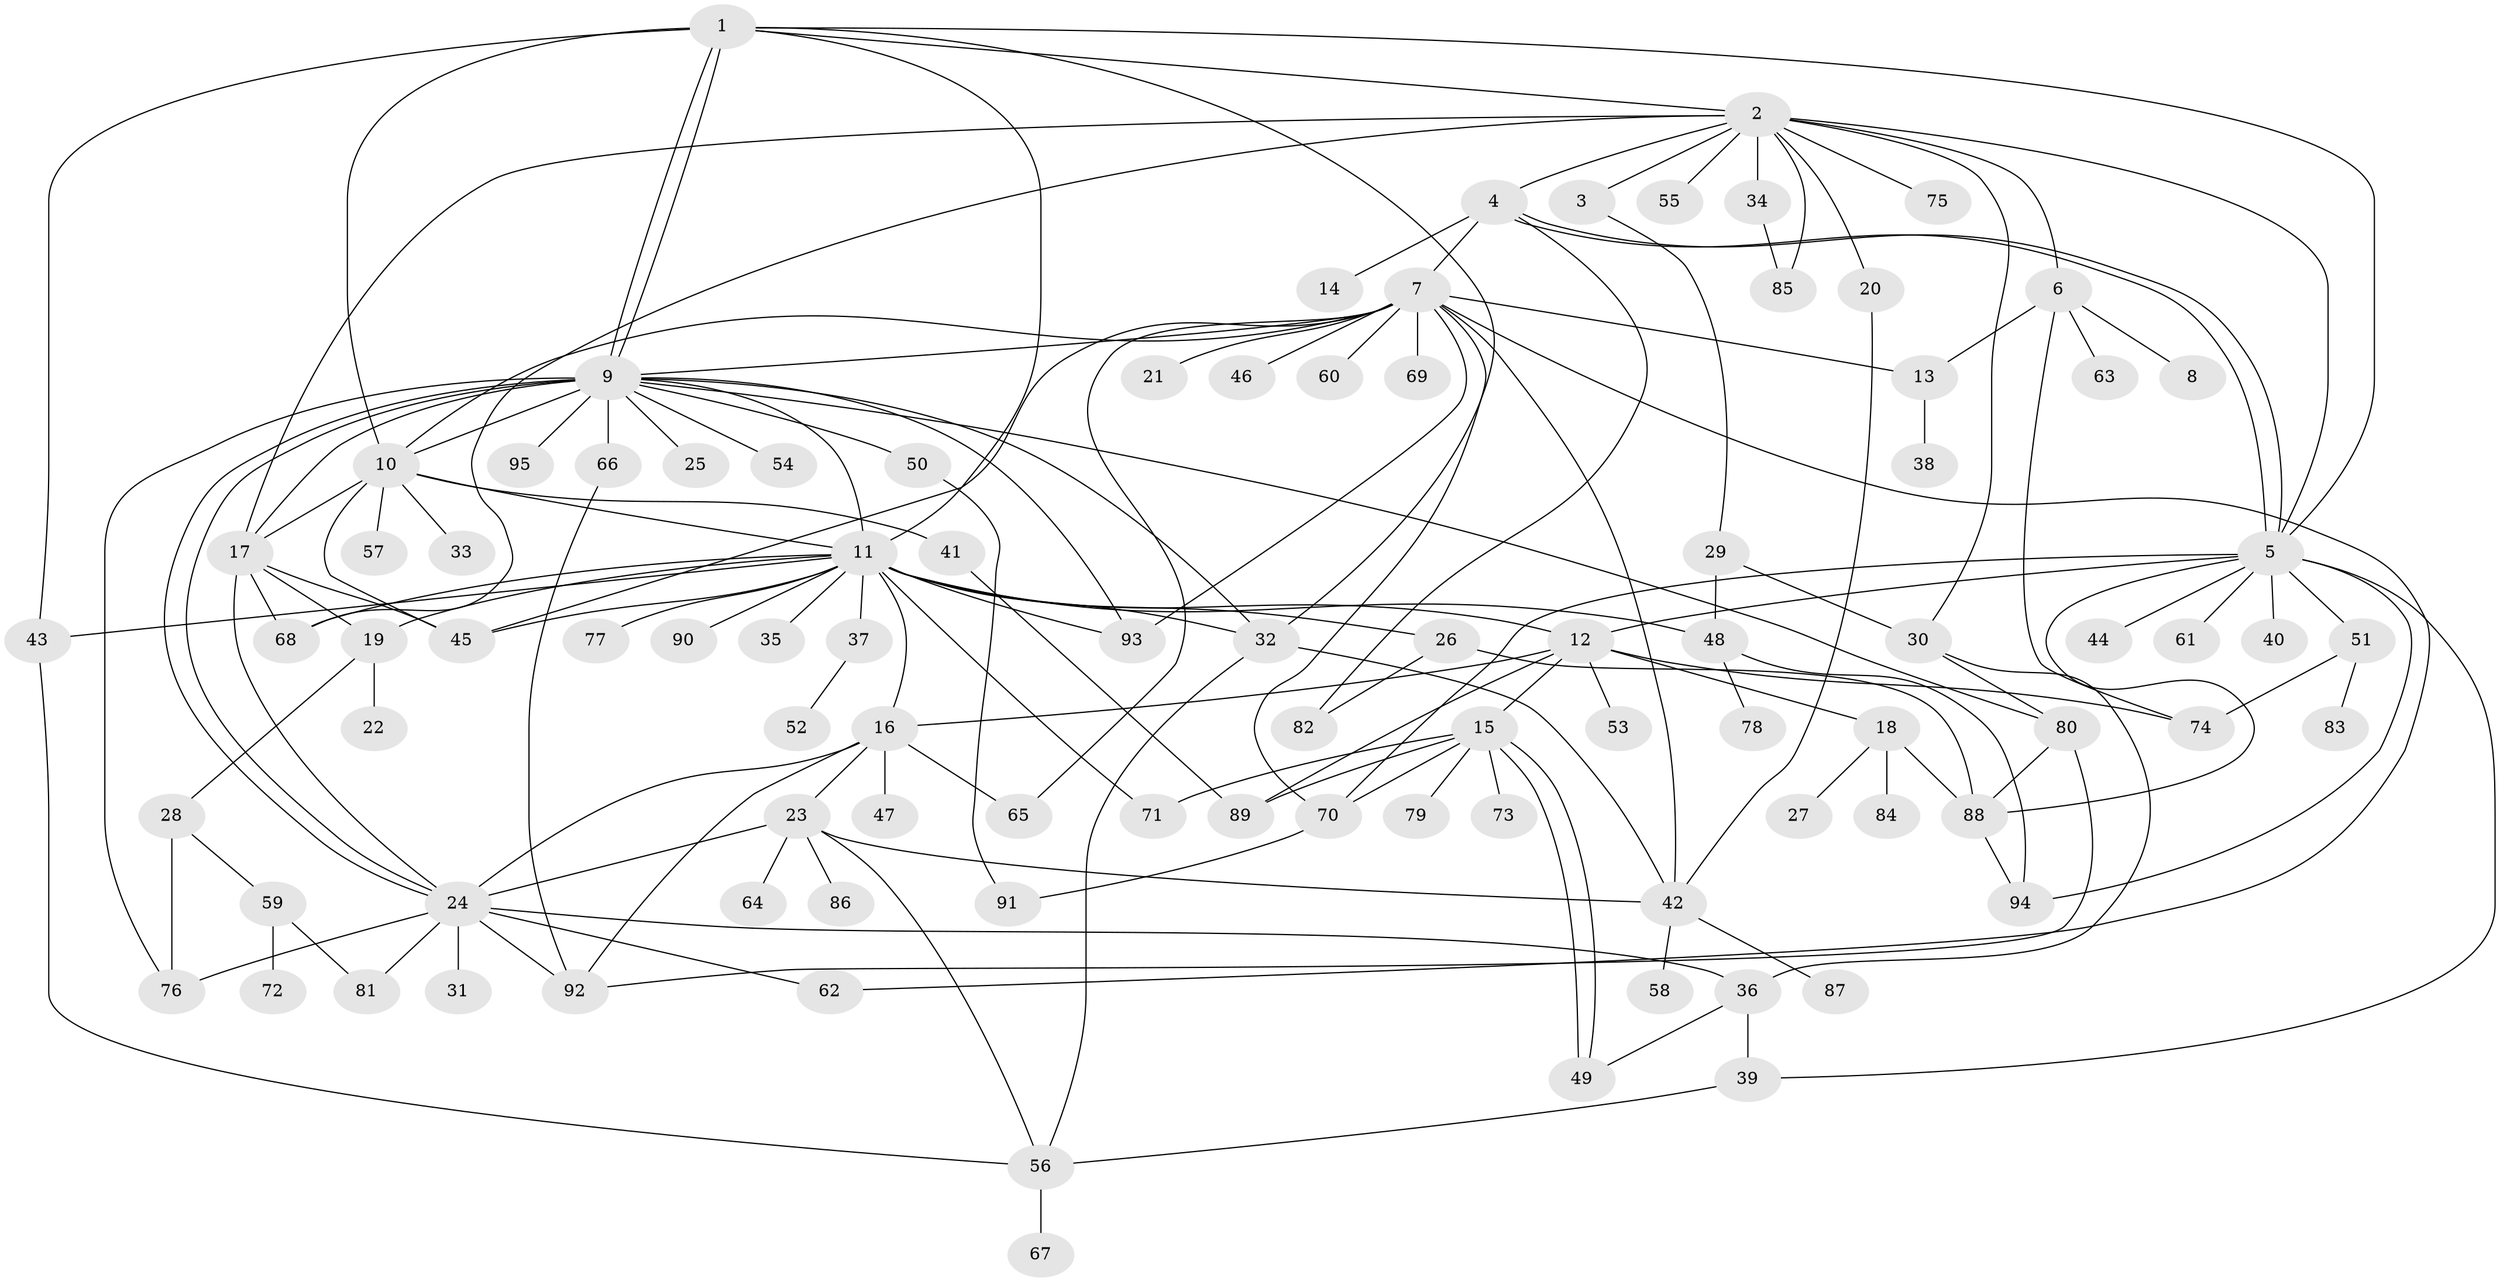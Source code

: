 // Generated by graph-tools (version 1.1) at 2025/50/03/09/25 03:50:00]
// undirected, 95 vertices, 159 edges
graph export_dot {
graph [start="1"]
  node [color=gray90,style=filled];
  1;
  2;
  3;
  4;
  5;
  6;
  7;
  8;
  9;
  10;
  11;
  12;
  13;
  14;
  15;
  16;
  17;
  18;
  19;
  20;
  21;
  22;
  23;
  24;
  25;
  26;
  27;
  28;
  29;
  30;
  31;
  32;
  33;
  34;
  35;
  36;
  37;
  38;
  39;
  40;
  41;
  42;
  43;
  44;
  45;
  46;
  47;
  48;
  49;
  50;
  51;
  52;
  53;
  54;
  55;
  56;
  57;
  58;
  59;
  60;
  61;
  62;
  63;
  64;
  65;
  66;
  67;
  68;
  69;
  70;
  71;
  72;
  73;
  74;
  75;
  76;
  77;
  78;
  79;
  80;
  81;
  82;
  83;
  84;
  85;
  86;
  87;
  88;
  89;
  90;
  91;
  92;
  93;
  94;
  95;
  1 -- 2;
  1 -- 5;
  1 -- 9;
  1 -- 9;
  1 -- 10;
  1 -- 11;
  1 -- 32;
  1 -- 43;
  2 -- 3;
  2 -- 4;
  2 -- 5;
  2 -- 6;
  2 -- 17;
  2 -- 20;
  2 -- 30;
  2 -- 34;
  2 -- 55;
  2 -- 68;
  2 -- 75;
  2 -- 85;
  3 -- 29;
  4 -- 5;
  4 -- 5;
  4 -- 7;
  4 -- 14;
  4 -- 82;
  5 -- 12;
  5 -- 39;
  5 -- 40;
  5 -- 44;
  5 -- 51;
  5 -- 61;
  5 -- 70;
  5 -- 88;
  5 -- 94;
  6 -- 8;
  6 -- 13;
  6 -- 63;
  6 -- 74;
  7 -- 9;
  7 -- 10;
  7 -- 13;
  7 -- 21;
  7 -- 42;
  7 -- 45;
  7 -- 46;
  7 -- 60;
  7 -- 62;
  7 -- 65;
  7 -- 69;
  7 -- 70;
  7 -- 93;
  9 -- 10;
  9 -- 11;
  9 -- 17;
  9 -- 24;
  9 -- 24;
  9 -- 25;
  9 -- 32;
  9 -- 50;
  9 -- 54;
  9 -- 66;
  9 -- 76;
  9 -- 80;
  9 -- 93;
  9 -- 95;
  10 -- 11;
  10 -- 17;
  10 -- 33;
  10 -- 41;
  10 -- 45;
  10 -- 57;
  11 -- 12;
  11 -- 16;
  11 -- 19;
  11 -- 26;
  11 -- 32;
  11 -- 35;
  11 -- 37;
  11 -- 43;
  11 -- 45;
  11 -- 48;
  11 -- 68;
  11 -- 71;
  11 -- 77;
  11 -- 90;
  11 -- 93;
  12 -- 15;
  12 -- 16;
  12 -- 18;
  12 -- 53;
  12 -- 74;
  12 -- 89;
  13 -- 38;
  15 -- 49;
  15 -- 49;
  15 -- 70;
  15 -- 71;
  15 -- 73;
  15 -- 79;
  15 -- 89;
  16 -- 23;
  16 -- 24;
  16 -- 47;
  16 -- 65;
  16 -- 92;
  17 -- 19;
  17 -- 24;
  17 -- 45;
  17 -- 68;
  18 -- 27;
  18 -- 84;
  18 -- 88;
  19 -- 22;
  19 -- 28;
  20 -- 42;
  23 -- 24;
  23 -- 42;
  23 -- 56;
  23 -- 64;
  23 -- 86;
  24 -- 31;
  24 -- 36;
  24 -- 62;
  24 -- 76;
  24 -- 81;
  24 -- 92;
  26 -- 82;
  26 -- 88;
  28 -- 59;
  28 -- 76;
  29 -- 30;
  29 -- 48;
  30 -- 36;
  30 -- 80;
  32 -- 42;
  32 -- 56;
  34 -- 85;
  36 -- 39;
  36 -- 49;
  37 -- 52;
  39 -- 56;
  41 -- 89;
  42 -- 58;
  42 -- 87;
  43 -- 56;
  48 -- 78;
  48 -- 94;
  50 -- 91;
  51 -- 74;
  51 -- 83;
  56 -- 67;
  59 -- 72;
  59 -- 81;
  66 -- 92;
  70 -- 91;
  80 -- 88;
  80 -- 92;
  88 -- 94;
}
